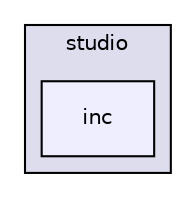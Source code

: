 digraph "fmod/android/fmodstudioapi10503android/api/studio/inc" {
  compound=true
  node [ fontsize="10", fontname="Helvetica"];
  edge [ labelfontsize="10", labelfontname="Helvetica"];
  subgraph clusterdir_b3b05b33acbde359767e085880e81c86 {
    graph [ bgcolor="#ddddee", pencolor="black", label="studio" fontname="Helvetica", fontsize="10", URL="dir_b3b05b33acbde359767e085880e81c86.html"]
  dir_16e27204609a83cbdaa1d36dae3b2cdf [shape=box, label="inc", style="filled", fillcolor="#eeeeff", pencolor="black", URL="dir_16e27204609a83cbdaa1d36dae3b2cdf.html"];
  }
}

